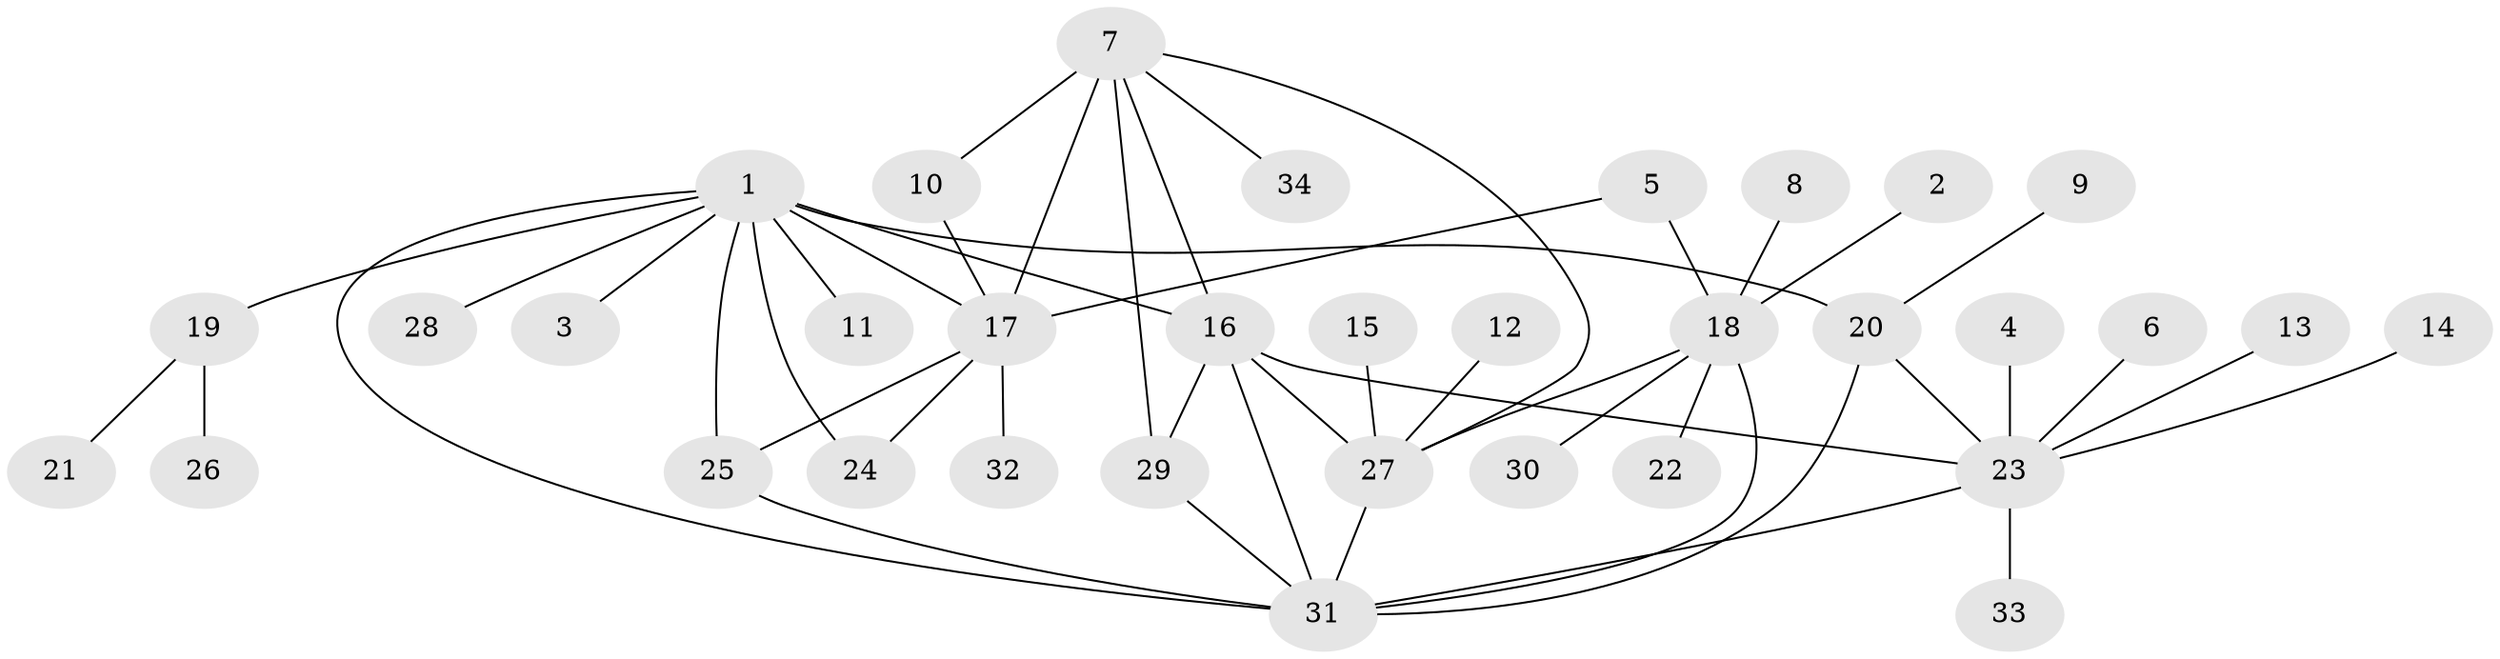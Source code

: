 // original degree distribution, {4: 0.046875, 7: 0.046875, 6: 0.046875, 9: 0.046875, 2: 0.171875, 8: 0.015625, 5: 0.03125, 1: 0.5625, 3: 0.03125}
// Generated by graph-tools (version 1.1) at 2025/26/03/09/25 03:26:37]
// undirected, 34 vertices, 48 edges
graph export_dot {
graph [start="1"]
  node [color=gray90,style=filled];
  1;
  2;
  3;
  4;
  5;
  6;
  7;
  8;
  9;
  10;
  11;
  12;
  13;
  14;
  15;
  16;
  17;
  18;
  19;
  20;
  21;
  22;
  23;
  24;
  25;
  26;
  27;
  28;
  29;
  30;
  31;
  32;
  33;
  34;
  1 -- 3 [weight=1.0];
  1 -- 11 [weight=1.0];
  1 -- 16 [weight=2.0];
  1 -- 17 [weight=1.0];
  1 -- 19 [weight=1.0];
  1 -- 20 [weight=1.0];
  1 -- 24 [weight=1.0];
  1 -- 25 [weight=1.0];
  1 -- 28 [weight=1.0];
  1 -- 31 [weight=1.0];
  2 -- 18 [weight=1.0];
  4 -- 23 [weight=1.0];
  5 -- 17 [weight=1.0];
  5 -- 18 [weight=1.0];
  6 -- 23 [weight=1.0];
  7 -- 10 [weight=1.0];
  7 -- 16 [weight=1.0];
  7 -- 17 [weight=1.0];
  7 -- 27 [weight=1.0];
  7 -- 29 [weight=2.0];
  7 -- 34 [weight=1.0];
  8 -- 18 [weight=1.0];
  9 -- 20 [weight=1.0];
  10 -- 17 [weight=1.0];
  12 -- 27 [weight=1.0];
  13 -- 23 [weight=1.0];
  14 -- 23 [weight=1.0];
  15 -- 27 [weight=1.0];
  16 -- 23 [weight=1.0];
  16 -- 27 [weight=1.0];
  16 -- 29 [weight=1.0];
  16 -- 31 [weight=1.0];
  17 -- 24 [weight=1.0];
  17 -- 25 [weight=1.0];
  17 -- 32 [weight=1.0];
  18 -- 22 [weight=1.0];
  18 -- 27 [weight=1.0];
  18 -- 30 [weight=1.0];
  18 -- 31 [weight=1.0];
  19 -- 21 [weight=1.0];
  19 -- 26 [weight=1.0];
  20 -- 23 [weight=1.0];
  20 -- 31 [weight=1.0];
  23 -- 31 [weight=1.0];
  23 -- 33 [weight=1.0];
  25 -- 31 [weight=1.0];
  27 -- 31 [weight=1.0];
  29 -- 31 [weight=1.0];
}
